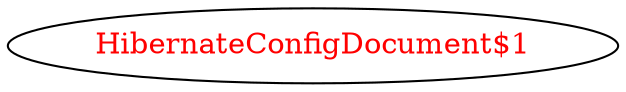 digraph dependencyGraph {
 concentrate=true;
 ranksep="2.0";
 rankdir="LR"; 
 splines="ortho";
"HibernateConfigDocument$1" [fontcolor="red"];
}